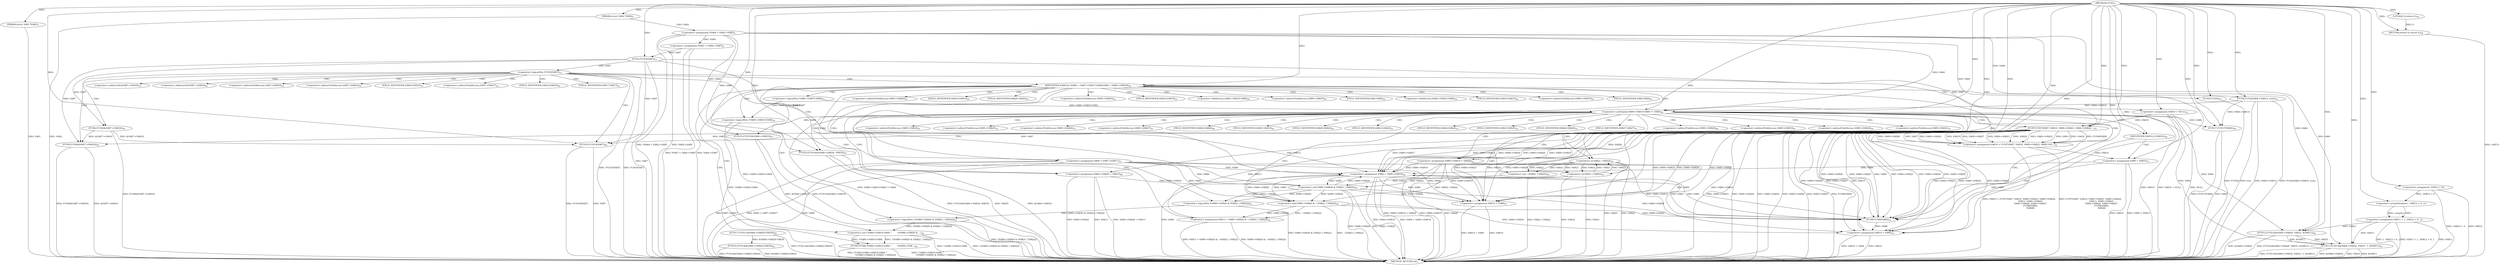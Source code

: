 digraph "FUN1" {  
"8" [label = <(METHOD,FUN1)<SUB>1</SUB>> ]
"209" [label = <(METHOD_RETURN,int)<SUB>1</SUB>> ]
"9" [label = <(PARAM,struct VAR1 *VAR1)<SUB>1</SUB>> ]
"10" [label = <(PARAM,struct VAR2 *VAR2)<SUB>1</SUB>> ]
"13" [label = <(&lt;operator&gt;.assignment,*VAR4 = VAR2-&gt;VAR5)<SUB>3</SUB>> ]
"19" [label = <(&lt;operator&gt;.assignment,*VAR7 = VAR4-&gt;VAR7)<SUB>4</SUB>> ]
"27" [label = <(&lt;operator&gt;.assignment,VAR11 = { .VAR12 = 0, })<SUB>7</SUB>> ]
"35" [label = <(FUN2,FUN2(VAR4-&gt;VAR14, true))<SUB>10</SUB>> ]
"46" [label = <(FUN4,FUN4(&amp;VAR7-&gt;VAR16))<SUB>16</SUB>> ]
"51" [label = <(&lt;operator&gt;.assignment,VAR10 = NULL)<SUB>21</SUB>> ]
"155" [label = <(FUN9,FUN9(&amp;VAR7-&gt;VAR16))<SUB>45</SUB>> ]
"160" [label = <(FUN10,FUN10(VAR7))<SUB>46</SUB>> ]
"163" [label = <(FUN11,FUN11(&amp;VAR4-&gt;VAR29.VAR30))<SUB>49</SUB>> ]
"170" [label = <(FUN12,FUN12(&amp;VAR4-&gt;VAR29, VAR31, &amp;VAR11))<SUB>50</SUB>> ]
"178" [label = <(FUN13,FUN13(&amp;VAR4-&gt;VAR32, VAR31, 1, &amp;VAR11))<SUB>51</SUB>> ]
"187" [label = <(FUN14,FUN14(&amp;VAR4-&gt;VAR29.VAR30))<SUB>52</SUB>> ]
"194" [label = <(FUN15,FUN15(&amp;VAR4-&gt;VAR33))<SUB>55</SUB>> ]
"199" [label = <(FUN16,FUN16(&amp;VAR4-&gt;VAR34, VAR35))<SUB>57</SUB>> ]
"205" [label = <(FUN17,FUN17(VAR4))<SUB>58</SUB>> ]
"207" [label = <(RETURN,return 0;,return 0;)<SUB>59</SUB>> ]
"41" [label = <(&lt;operator&gt;.logicalNot,!FUN3(VAR7))<SUB>12</SUB>> ]
"61" [label = <(IDENTIFIER,VAR9,for (VAR9 = VAR7-&gt;VAR17;VAR9;VAR9 = VAR9-&gt;VAR18))<SUB>22</SUB>> ]
"62" [label = <(&lt;operator&gt;.assignment,VAR9 = VAR9-&gt;VAR18)<SUB>22</SUB>> ]
"208" [label = <(LITERAL,0,return 0;)<SUB>59</SUB>> ]
"29" [label = <(&lt;operator&gt;.arrayInitializer,{ .VAR12 = 0, })<SUB>7</SUB>> ]
"56" [label = <(&lt;operator&gt;.assignment,VAR9 = VAR7-&gt;VAR17)<SUB>22</SUB>> ]
"68" [label = <(FUN5,FUN5())<SUB>23</SUB>> ]
"69" [label = <(FUN6,FUN6(!!VAR9-&gt;VAR19.VAR4 ^
		       !!(VAR9-&gt;VAR...)<SUB>24</SUB>> ]
"100" [label = <(&lt;operator&gt;.assignment,VAR13 = VAR9-&gt;VAR20 &amp; ~(VAR21 | VAR22))<SUB>30</SUB>> ]
"110" [label = <(&lt;operator&gt;.assignment,VAR10 = FUN7(VAR7, VAR10, VAR9-&gt;VAR23, VAR9-&gt;VA...)<SUB>31</SUB>> ]
"145" [label = <(&lt;operator&gt;.assignment,VAR9-&gt;VAR20 = VAR13)<SUB>40</SUB>> ]
"150" [label = <(&lt;operator&gt;.assignment,VAR9-&gt;VAR19 = VAR28)<SUB>41</SUB>> ]
"31" [label = <(&lt;operator&gt;.assignment,.VAR12 = 0)<SUB>7</SUB>> ]
"42" [label = <(FUN3,FUN3(VAR7))<SUB>12</SUB>> ]
"88" [label = <(&lt;operator&gt;.notEquals,VAR9-&gt;VAR19.VAR4 != VAR4)<SUB>26</SUB>> ]
"135" [label = <(IDENTIFIER,VAR10,if (VAR10))<SUB>36</SUB>> ]
"70" [label = <(&lt;operator&gt;.xor,!!VAR9-&gt;VAR19.VAR4 ^
		       !!(VAR9-&gt;VAR20 &amp; ...)<SUB>24</SUB>> ]
"96" [label = <(&lt;operator&gt;.assignment,VAR10 = VAR9)<SUB>27</SUB>> ]
"102" [label = <(&lt;operator&gt;.and,VAR9-&gt;VAR20 &amp; ~(VAR21 | VAR22))<SUB>30</SUB>> ]
"112" [label = <(FUN7,FUN7(VAR7, VAR10, VAR9-&gt;VAR23, VAR9-&gt;VAR24,
			...)<SUB>31</SUB>> ]
"137" [label = <(&lt;operator&gt;.assignment,VAR9 = VAR10)<SUB>37</SUB>> ]
"71" [label = <(&lt;operator&gt;.logicalNot,!!VAR9-&gt;VAR19.VAR4)<SUB>24</SUB>> ]
"78" [label = <(&lt;operator&gt;.logicalNot,!!(VAR9-&gt;VAR20 &amp; (VAR21 | VAR22)))<SUB>25</SUB>> ]
"106" [label = <(&lt;operator&gt;.not,~(VAR21 | VAR22))<SUB>30</SUB>> ]
"131" [label = <(FUN8,FUN8(VAR9))<SUB>34</SUB>> ]
"142" [label = <(&lt;operator&gt;.assignment,VAR10 = VAR9)<SUB>39</SUB>> ]
"72" [label = <(&lt;operator&gt;.logicalNot,!VAR9-&gt;VAR19.VAR4)<SUB>24</SUB>> ]
"79" [label = <(&lt;operator&gt;.logicalNot,!(VAR9-&gt;VAR20 &amp; (VAR21 | VAR22)))<SUB>25</SUB>> ]
"107" [label = <(&lt;operator&gt;.or,VAR21 | VAR22)<SUB>30</SUB>> ]
"80" [label = <(&lt;operator&gt;.and,VAR9-&gt;VAR20 &amp; (VAR21 | VAR22))<SUB>25</SUB>> ]
"84" [label = <(&lt;operator&gt;.or,VAR21 | VAR22)<SUB>25</SUB>> ]
"47" [label = <(&lt;operator&gt;.addressOf,&amp;VAR7-&gt;VAR16)<SUB>16</SUB>> ]
"156" [label = <(&lt;operator&gt;.addressOf,&amp;VAR7-&gt;VAR16)<SUB>45</SUB>> ]
"48" [label = <(&lt;operator&gt;.indirectFieldAccess,VAR7-&gt;VAR16)<SUB>16</SUB>> ]
"64" [label = <(&lt;operator&gt;.indirectFieldAccess,VAR9-&gt;VAR18)<SUB>22</SUB>> ]
"157" [label = <(&lt;operator&gt;.indirectFieldAccess,VAR7-&gt;VAR16)<SUB>45</SUB>> ]
"50" [label = <(FIELD_IDENTIFIER,VAR16,VAR16)<SUB>16</SUB>> ]
"58" [label = <(&lt;operator&gt;.indirectFieldAccess,VAR7-&gt;VAR17)<SUB>22</SUB>> ]
"66" [label = <(FIELD_IDENTIFIER,VAR18,VAR18)<SUB>22</SUB>> ]
"146" [label = <(&lt;operator&gt;.indirectFieldAccess,VAR9-&gt;VAR20)<SUB>40</SUB>> ]
"151" [label = <(&lt;operator&gt;.indirectFieldAccess,VAR9-&gt;VAR19)<SUB>41</SUB>> ]
"159" [label = <(FIELD_IDENTIFIER,VAR16,VAR16)<SUB>45</SUB>> ]
"60" [label = <(FIELD_IDENTIFIER,VAR17,VAR17)<SUB>22</SUB>> ]
"89" [label = <(&lt;operator&gt;.fieldAccess,VAR9-&gt;VAR19.VAR4)<SUB>26</SUB>> ]
"103" [label = <(&lt;operator&gt;.indirectFieldAccess,VAR9-&gt;VAR20)<SUB>30</SUB>> ]
"115" [label = <(&lt;operator&gt;.indirectFieldAccess,VAR9-&gt;VAR23)<SUB>31</SUB>> ]
"118" [label = <(&lt;operator&gt;.indirectFieldAccess,VAR9-&gt;VAR24)<SUB>31</SUB>> ]
"122" [label = <(&lt;operator&gt;.indirectFieldAccess,VAR9-&gt;VAR25)<SUB>32</SUB>> ]
"125" [label = <(&lt;operator&gt;.indirectFieldAccess,VAR9-&gt;VAR26)<SUB>33</SUB>> ]
"128" [label = <(&lt;operator&gt;.indirectFieldAccess,VAR9-&gt;VAR27)<SUB>33</SUB>> ]
"148" [label = <(FIELD_IDENTIFIER,VAR20,VAR20)<SUB>40</SUB>> ]
"153" [label = <(FIELD_IDENTIFIER,VAR19,VAR19)<SUB>41</SUB>> ]
"90" [label = <(&lt;operator&gt;.indirectFieldAccess,VAR9-&gt;VAR19)<SUB>26</SUB>> ]
"93" [label = <(FIELD_IDENTIFIER,VAR4,VAR4)<SUB>26</SUB>> ]
"105" [label = <(FIELD_IDENTIFIER,VAR20,VAR20)<SUB>30</SUB>> ]
"117" [label = <(FIELD_IDENTIFIER,VAR23,VAR23)<SUB>31</SUB>> ]
"120" [label = <(FIELD_IDENTIFIER,VAR24,VAR24)<SUB>31</SUB>> ]
"124" [label = <(FIELD_IDENTIFIER,VAR25,VAR25)<SUB>32</SUB>> ]
"127" [label = <(FIELD_IDENTIFIER,VAR26,VAR26)<SUB>33</SUB>> ]
"130" [label = <(FIELD_IDENTIFIER,VAR27,VAR27)<SUB>33</SUB>> ]
"73" [label = <(&lt;operator&gt;.fieldAccess,VAR9-&gt;VAR19.VAR4)<SUB>24</SUB>> ]
"92" [label = <(FIELD_IDENTIFIER,VAR19,VAR19)<SUB>26</SUB>> ]
"74" [label = <(&lt;operator&gt;.indirectFieldAccess,VAR9-&gt;VAR19)<SUB>24</SUB>> ]
"77" [label = <(FIELD_IDENTIFIER,VAR4,VAR4)<SUB>24</SUB>> ]
"81" [label = <(&lt;operator&gt;.indirectFieldAccess,VAR9-&gt;VAR20)<SUB>25</SUB>> ]
"76" [label = <(FIELD_IDENTIFIER,VAR19,VAR19)<SUB>24</SUB>> ]
"83" [label = <(FIELD_IDENTIFIER,VAR20,VAR20)<SUB>25</SUB>> ]
  "207" -> "209"  [ label = "DDG: &lt;RET&gt;"] 
  "9" -> "209"  [ label = "DDG: VAR1"] 
  "10" -> "209"  [ label = "DDG: VAR2"] 
  "13" -> "209"  [ label = "DDG: VAR2-&gt;VAR5"] 
  "13" -> "209"  [ label = "DDG: *VAR4 = VAR2-&gt;VAR5"] 
  "19" -> "209"  [ label = "DDG: VAR4-&gt;VAR7"] 
  "19" -> "209"  [ label = "DDG: *VAR7 = VAR4-&gt;VAR7"] 
  "27" -> "209"  [ label = "DDG: VAR11"] 
  "31" -> "209"  [ label = "DDG: .VAR12 = 0"] 
  "27" -> "209"  [ label = "DDG: { .VAR12 = 0, }"] 
  "27" -> "209"  [ label = "DDG: VAR11 = { .VAR12 = 0, }"] 
  "35" -> "209"  [ label = "DDG: VAR4-&gt;VAR14"] 
  "35" -> "209"  [ label = "DDG: FUN2(VAR4-&gt;VAR14, true)"] 
  "42" -> "209"  [ label = "DDG: VAR7"] 
  "41" -> "209"  [ label = "DDG: FUN3(VAR7)"] 
  "41" -> "209"  [ label = "DDG: !FUN3(VAR7)"] 
  "46" -> "209"  [ label = "DDG: FUN4(&amp;VAR7-&gt;VAR16)"] 
  "51" -> "209"  [ label = "DDG: VAR10"] 
  "51" -> "209"  [ label = "DDG: VAR10 = NULL"] 
  "56" -> "209"  [ label = "DDG: VAR9"] 
  "56" -> "209"  [ label = "DDG: VAR7-&gt;VAR17"] 
  "56" -> "209"  [ label = "DDG: VAR9 = VAR7-&gt;VAR17"] 
  "155" -> "209"  [ label = "DDG: &amp;VAR7-&gt;VAR16"] 
  "155" -> "209"  [ label = "DDG: FUN9(&amp;VAR7-&gt;VAR16)"] 
  "160" -> "209"  [ label = "DDG: VAR7"] 
  "160" -> "209"  [ label = "DDG: FUN10(VAR7)"] 
  "68" -> "209"  [ label = "DDG: FUN5()"] 
  "71" -> "209"  [ label = "DDG: !VAR9-&gt;VAR19.VAR4"] 
  "70" -> "209"  [ label = "DDG: !!VAR9-&gt;VAR19.VAR4"] 
  "80" -> "209"  [ label = "DDG: VAR9-&gt;VAR20"] 
  "84" -> "209"  [ label = "DDG: VAR21"] 
  "84" -> "209"  [ label = "DDG: VAR22"] 
  "80" -> "209"  [ label = "DDG: VAR21 | VAR22"] 
  "79" -> "209"  [ label = "DDG: VAR9-&gt;VAR20 &amp; (VAR21 | VAR22)"] 
  "78" -> "209"  [ label = "DDG: !(VAR9-&gt;VAR20 &amp; (VAR21 | VAR22))"] 
  "70" -> "209"  [ label = "DDG: !!(VAR9-&gt;VAR20 &amp; (VAR21 | VAR22))"] 
  "69" -> "209"  [ label = "DDG: !!VAR9-&gt;VAR19.VAR4 ^
		       !!(VAR9-&gt;VAR20 &amp; (VAR21 | VAR22))"] 
  "69" -> "209"  [ label = "DDG: FUN6(!!VAR9-&gt;VAR19.VAR4 ^
		       !!(VAR9-&gt;VAR20 &amp; (VAR21 | VAR22)))"] 
  "88" -> "209"  [ label = "DDG: VAR9-&gt;VAR19.VAR4 != VAR4"] 
  "107" -> "209"  [ label = "DDG: VAR21"] 
  "107" -> "209"  [ label = "DDG: VAR22"] 
  "106" -> "209"  [ label = "DDG: VAR21 | VAR22"] 
  "102" -> "209"  [ label = "DDG: ~(VAR21 | VAR22)"] 
  "100" -> "209"  [ label = "DDG: VAR9-&gt;VAR20 &amp; ~(VAR21 | VAR22)"] 
  "100" -> "209"  [ label = "DDG: VAR13 = VAR9-&gt;VAR20 &amp; ~(VAR21 | VAR22)"] 
  "112" -> "209"  [ label = "DDG: VAR9-&gt;VAR23"] 
  "112" -> "209"  [ label = "DDG: VAR9-&gt;VAR24"] 
  "112" -> "209"  [ label = "DDG: VAR9-&gt;VAR25"] 
  "112" -> "209"  [ label = "DDG: VAR9-&gt;VAR26"] 
  "112" -> "209"  [ label = "DDG: VAR9-&gt;VAR27"] 
  "112" -> "209"  [ label = "DDG: FUN8(VAR9)"] 
  "110" -> "209"  [ label = "DDG: FUN7(VAR7, VAR10, VAR9-&gt;VAR23, VAR9-&gt;VAR24,
				 VAR13, VAR9-&gt;VAR25,
				 VAR9-&gt;VAR26, VAR9-&gt;VAR27,
				 FUN8(VAR9),
				 VAR28)"] 
  "110" -> "209"  [ label = "DDG: VAR10 = FUN7(VAR7, VAR10, VAR9-&gt;VAR23, VAR9-&gt;VAR24,
				 VAR13, VAR9-&gt;VAR25,
				 VAR9-&gt;VAR26, VAR9-&gt;VAR27,
				 FUN8(VAR9),
				 VAR28)"] 
  "142" -> "209"  [ label = "DDG: VAR10"] 
  "142" -> "209"  [ label = "DDG: VAR10 = VAR9"] 
  "137" -> "209"  [ label = "DDG: VAR10"] 
  "137" -> "209"  [ label = "DDG: VAR9 = VAR10"] 
  "145" -> "209"  [ label = "DDG: VAR9-&gt;VAR20"] 
  "145" -> "209"  [ label = "DDG: VAR13"] 
  "145" -> "209"  [ label = "DDG: VAR9-&gt;VAR20 = VAR13"] 
  "150" -> "209"  [ label = "DDG: VAR9-&gt;VAR19"] 
  "150" -> "209"  [ label = "DDG: VAR28"] 
  "150" -> "209"  [ label = "DDG: VAR9-&gt;VAR19 = VAR28"] 
  "96" -> "209"  [ label = "DDG: VAR10"] 
  "96" -> "209"  [ label = "DDG: VAR10 = VAR9"] 
  "62" -> "209"  [ label = "DDG: VAR9"] 
  "62" -> "209"  [ label = "DDG: VAR9-&gt;VAR18"] 
  "62" -> "209"  [ label = "DDG: VAR9 = VAR9-&gt;VAR18"] 
  "163" -> "209"  [ label = "DDG: FUN11(&amp;VAR4-&gt;VAR29.VAR30)"] 
  "170" -> "209"  [ label = "DDG: &amp;VAR4-&gt;VAR29"] 
  "170" -> "209"  [ label = "DDG: FUN12(&amp;VAR4-&gt;VAR29, VAR31, &amp;VAR11)"] 
  "178" -> "209"  [ label = "DDG: &amp;VAR4-&gt;VAR32"] 
  "178" -> "209"  [ label = "DDG: VAR31"] 
  "178" -> "209"  [ label = "DDG: &amp;VAR11"] 
  "178" -> "209"  [ label = "DDG: FUN13(&amp;VAR4-&gt;VAR32, VAR31, 1, &amp;VAR11)"] 
  "187" -> "209"  [ label = "DDG: &amp;VAR4-&gt;VAR29.VAR30"] 
  "187" -> "209"  [ label = "DDG: FUN14(&amp;VAR4-&gt;VAR29.VAR30)"] 
  "194" -> "209"  [ label = "DDG: &amp;VAR4-&gt;VAR33"] 
  "194" -> "209"  [ label = "DDG: FUN15(&amp;VAR4-&gt;VAR33)"] 
  "199" -> "209"  [ label = "DDG: &amp;VAR4-&gt;VAR34"] 
  "199" -> "209"  [ label = "DDG: FUN16(&amp;VAR4-&gt;VAR34, VAR35)"] 
  "205" -> "209"  [ label = "DDG: VAR4"] 
  "205" -> "209"  [ label = "DDG: FUN17(VAR4)"] 
  "35" -> "209"  [ label = "DDG: true"] 
  "199" -> "209"  [ label = "DDG: VAR35"] 
  "31" -> "209"  [ label = "DDG: VAR12"] 
  "51" -> "209"  [ label = "DDG: NULL"] 
  "8" -> "9"  [ label = "DDG: "] 
  "8" -> "10"  [ label = "DDG: "] 
  "10" -> "13"  [ label = "DDG: VAR2"] 
  "13" -> "19"  [ label = "DDG: VAR4"] 
  "29" -> "27"  [ label = "DDG: &lt;empty&gt;"] 
  "29" -> "27"  [ label = "DDG: "] 
  "8" -> "51"  [ label = "DDG: "] 
  "208" -> "207"  [ label = "DDG: 0"] 
  "8" -> "207"  [ label = "DDG: "] 
  "13" -> "35"  [ label = "DDG: VAR4"] 
  "8" -> "35"  [ label = "DDG: "] 
  "42" -> "46"  [ label = "DDG: VAR7"] 
  "8" -> "61"  [ label = "DDG: "] 
  "137" -> "62"  [ label = "DDG: VAR9"] 
  "102" -> "62"  [ label = "DDG: VAR9-&gt;VAR20"] 
  "112" -> "62"  [ label = "DDG: VAR9-&gt;VAR23"] 
  "112" -> "62"  [ label = "DDG: VAR9-&gt;VAR24"] 
  "112" -> "62"  [ label = "DDG: VAR9-&gt;VAR25"] 
  "112" -> "62"  [ label = "DDG: VAR9-&gt;VAR26"] 
  "112" -> "62"  [ label = "DDG: VAR9-&gt;VAR27"] 
  "131" -> "62"  [ label = "DDG: VAR9"] 
  "150" -> "62"  [ label = "DDG: VAR9-&gt;VAR19"] 
  "8" -> "62"  [ label = "DDG: "] 
  "56" -> "62"  [ label = "DDG: VAR9"] 
  "80" -> "62"  [ label = "DDG: VAR9-&gt;VAR20"] 
  "46" -> "155"  [ label = "DDG: &amp;VAR7-&gt;VAR16"] 
  "42" -> "155"  [ label = "DDG: VAR7"] 
  "112" -> "155"  [ label = "DDG: VAR7"] 
  "42" -> "160"  [ label = "DDG: VAR7"] 
  "112" -> "160"  [ label = "DDG: VAR7"] 
  "8" -> "160"  [ label = "DDG: "] 
  "46" -> "160"  [ label = "DDG: &amp;VAR7-&gt;VAR16"] 
  "13" -> "170"  [ label = "DDG: VAR4"] 
  "88" -> "170"  [ label = "DDG: VAR4"] 
  "8" -> "170"  [ label = "DDG: "] 
  "27" -> "170"  [ label = "DDG: VAR11"] 
  "13" -> "178"  [ label = "DDG: VAR4"] 
  "88" -> "178"  [ label = "DDG: VAR4"] 
  "170" -> "178"  [ label = "DDG: VAR31"] 
  "8" -> "178"  [ label = "DDG: "] 
  "170" -> "178"  [ label = "DDG: &amp;VAR11"] 
  "27" -> "178"  [ label = "DDG: VAR11"] 
  "163" -> "187"  [ label = "DDG: &amp;VAR4-&gt;VAR29.VAR30"] 
  "13" -> "194"  [ label = "DDG: VAR4"] 
  "88" -> "194"  [ label = "DDG: VAR4"] 
  "13" -> "199"  [ label = "DDG: VAR4"] 
  "88" -> "199"  [ label = "DDG: VAR4"] 
  "8" -> "199"  [ label = "DDG: "] 
  "13" -> "205"  [ label = "DDG: VAR4"] 
  "35" -> "205"  [ label = "DDG: VAR4-&gt;VAR14"] 
  "88" -> "205"  [ label = "DDG: VAR4"] 
  "8" -> "205"  [ label = "DDG: "] 
  "8" -> "208"  [ label = "DDG: "] 
  "31" -> "29"  [ label = "DDG: .VAR12 = 0"] 
  "8" -> "29"  [ label = "DDG: "] 
  "42" -> "41"  [ label = "DDG: VAR7"] 
  "42" -> "56"  [ label = "DDG: VAR7"] 
  "8" -> "68"  [ label = "DDG: "] 
  "102" -> "100"  [ label = "DDG: VAR9-&gt;VAR20"] 
  "102" -> "100"  [ label = "DDG: ~(VAR21 | VAR22)"] 
  "112" -> "110"  [ label = "DDG: VAR9-&gt;VAR27"] 
  "112" -> "110"  [ label = "DDG: VAR9-&gt;VAR23"] 
  "112" -> "110"  [ label = "DDG: VAR28"] 
  "112" -> "110"  [ label = "DDG: VAR9-&gt;VAR25"] 
  "112" -> "110"  [ label = "DDG: VAR13"] 
  "112" -> "110"  [ label = "DDG: VAR10"] 
  "112" -> "110"  [ label = "DDG: VAR9-&gt;VAR24"] 
  "112" -> "110"  [ label = "DDG: FUN8(VAR9)"] 
  "112" -> "110"  [ label = "DDG: VAR9-&gt;VAR26"] 
  "112" -> "110"  [ label = "DDG: VAR7"] 
  "112" -> "145"  [ label = "DDG: VAR13"] 
  "8" -> "145"  [ label = "DDG: "] 
  "112" -> "150"  [ label = "DDG: VAR28"] 
  "8" -> "150"  [ label = "DDG: "] 
  "8" -> "31"  [ label = "DDG: "] 
  "19" -> "42"  [ label = "DDG: VAR7"] 
  "8" -> "42"  [ label = "DDG: "] 
  "70" -> "69"  [ label = "DDG: !!VAR9-&gt;VAR19.VAR4"] 
  "70" -> "69"  [ label = "DDG: !!(VAR9-&gt;VAR20 &amp; (VAR21 | VAR22))"] 
  "8" -> "135"  [ label = "DDG: "] 
  "71" -> "70"  [ label = "DDG: !VAR9-&gt;VAR19.VAR4"] 
  "78" -> "70"  [ label = "DDG: !(VAR9-&gt;VAR20 &amp; (VAR21 | VAR22))"] 
  "72" -> "88"  [ label = "DDG: VAR9-&gt;VAR19.VAR4"] 
  "13" -> "88"  [ label = "DDG: VAR4"] 
  "35" -> "88"  [ label = "DDG: VAR4-&gt;VAR14"] 
  "8" -> "88"  [ label = "DDG: "] 
  "56" -> "96"  [ label = "DDG: VAR9"] 
  "80" -> "96"  [ label = "DDG: VAR9-&gt;VAR20"] 
  "112" -> "96"  [ label = "DDG: VAR9-&gt;VAR23"] 
  "112" -> "96"  [ label = "DDG: VAR9-&gt;VAR24"] 
  "112" -> "96"  [ label = "DDG: VAR9-&gt;VAR25"] 
  "112" -> "96"  [ label = "DDG: VAR9-&gt;VAR26"] 
  "112" -> "96"  [ label = "DDG: VAR9-&gt;VAR27"] 
  "150" -> "96"  [ label = "DDG: VAR9-&gt;VAR19"] 
  "62" -> "96"  [ label = "DDG: VAR9"] 
  "8" -> "96"  [ label = "DDG: "] 
  "56" -> "102"  [ label = "DDG: VAR9"] 
  "80" -> "102"  [ label = "DDG: VAR9-&gt;VAR20"] 
  "62" -> "102"  [ label = "DDG: VAR9"] 
  "106" -> "102"  [ label = "DDG: VAR21 | VAR22"] 
  "42" -> "112"  [ label = "DDG: VAR7"] 
  "8" -> "112"  [ label = "DDG: "] 
  "51" -> "112"  [ label = "DDG: VAR10"] 
  "142" -> "112"  [ label = "DDG: VAR10"] 
  "96" -> "112"  [ label = "DDG: VAR10"] 
  "110" -> "112"  [ label = "DDG: VAR10"] 
  "131" -> "112"  [ label = "DDG: VAR9"] 
  "100" -> "112"  [ label = "DDG: VAR13"] 
  "110" -> "137"  [ label = "DDG: VAR10"] 
  "8" -> "137"  [ label = "DDG: "] 
  "72" -> "71"  [ label = "DDG: VAR9-&gt;VAR19.VAR4"] 
  "79" -> "78"  [ label = "DDG: VAR9-&gt;VAR20 &amp; (VAR21 | VAR22)"] 
  "107" -> "106"  [ label = "DDG: VAR21"] 
  "107" -> "106"  [ label = "DDG: VAR22"] 
  "56" -> "131"  [ label = "DDG: VAR9"] 
  "102" -> "131"  [ label = "DDG: VAR9-&gt;VAR20"] 
  "112" -> "131"  [ label = "DDG: VAR9-&gt;VAR23"] 
  "112" -> "131"  [ label = "DDG: VAR9-&gt;VAR24"] 
  "112" -> "131"  [ label = "DDG: VAR9-&gt;VAR25"] 
  "112" -> "131"  [ label = "DDG: VAR9-&gt;VAR26"] 
  "112" -> "131"  [ label = "DDG: VAR9-&gt;VAR27"] 
  "150" -> "131"  [ label = "DDG: VAR9-&gt;VAR19"] 
  "62" -> "131"  [ label = "DDG: VAR9"] 
  "8" -> "131"  [ label = "DDG: "] 
  "137" -> "131"  [ label = "DDG: VAR9"] 
  "80" -> "131"  [ label = "DDG: VAR9-&gt;VAR20"] 
  "102" -> "142"  [ label = "DDG: VAR9-&gt;VAR20"] 
  "112" -> "142"  [ label = "DDG: VAR9-&gt;VAR23"] 
  "112" -> "142"  [ label = "DDG: VAR9-&gt;VAR24"] 
  "112" -> "142"  [ label = "DDG: VAR9-&gt;VAR25"] 
  "112" -> "142"  [ label = "DDG: VAR9-&gt;VAR26"] 
  "112" -> "142"  [ label = "DDG: VAR9-&gt;VAR27"] 
  "131" -> "142"  [ label = "DDG: VAR9"] 
  "150" -> "142"  [ label = "DDG: VAR9-&gt;VAR19"] 
  "8" -> "142"  [ label = "DDG: "] 
  "80" -> "79"  [ label = "DDG: VAR9-&gt;VAR20"] 
  "80" -> "79"  [ label = "DDG: VAR21 | VAR22"] 
  "84" -> "107"  [ label = "DDG: VAR21"] 
  "8" -> "107"  [ label = "DDG: "] 
  "84" -> "107"  [ label = "DDG: VAR22"] 
  "56" -> "80"  [ label = "DDG: VAR9"] 
  "145" -> "80"  [ label = "DDG: VAR9-&gt;VAR20"] 
  "62" -> "80"  [ label = "DDG: VAR9"] 
  "84" -> "80"  [ label = "DDG: VAR21"] 
  "84" -> "80"  [ label = "DDG: VAR22"] 
  "107" -> "84"  [ label = "DDG: VAR21"] 
  "8" -> "84"  [ label = "DDG: "] 
  "107" -> "84"  [ label = "DDG: VAR22"] 
  "41" -> "60"  [ label = "CDG: "] 
  "41" -> "51"  [ label = "CDG: "] 
  "41" -> "56"  [ label = "CDG: "] 
  "41" -> "50"  [ label = "CDG: "] 
  "41" -> "58"  [ label = "CDG: "] 
  "41" -> "61"  [ label = "CDG: "] 
  "41" -> "155"  [ label = "CDG: "] 
  "41" -> "47"  [ label = "CDG: "] 
  "41" -> "160"  [ label = "CDG: "] 
  "41" -> "48"  [ label = "CDG: "] 
  "41" -> "46"  [ label = "CDG: "] 
  "41" -> "157"  [ label = "CDG: "] 
  "41" -> "159"  [ label = "CDG: "] 
  "41" -> "156"  [ label = "CDG: "] 
  "61" -> "68"  [ label = "CDG: "] 
  "61" -> "73"  [ label = "CDG: "] 
  "61" -> "77"  [ label = "CDG: "] 
  "61" -> "64"  [ label = "CDG: "] 
  "61" -> "81"  [ label = "CDG: "] 
  "61" -> "84"  [ label = "CDG: "] 
  "61" -> "69"  [ label = "CDG: "] 
  "61" -> "74"  [ label = "CDG: "] 
  "61" -> "92"  [ label = "CDG: "] 
  "61" -> "76"  [ label = "CDG: "] 
  "61" -> "93"  [ label = "CDG: "] 
  "61" -> "90"  [ label = "CDG: "] 
  "61" -> "79"  [ label = "CDG: "] 
  "61" -> "80"  [ label = "CDG: "] 
  "61" -> "61"  [ label = "CDG: "] 
  "61" -> "88"  [ label = "CDG: "] 
  "61" -> "70"  [ label = "CDG: "] 
  "61" -> "89"  [ label = "CDG: "] 
  "61" -> "66"  [ label = "CDG: "] 
  "61" -> "72"  [ label = "CDG: "] 
  "61" -> "83"  [ label = "CDG: "] 
  "61" -> "71"  [ label = "CDG: "] 
  "61" -> "78"  [ label = "CDG: "] 
  "61" -> "62"  [ label = "CDG: "] 
  "88" -> "107"  [ label = "CDG: "] 
  "88" -> "115"  [ label = "CDG: "] 
  "88" -> "96"  [ label = "CDG: "] 
  "88" -> "120"  [ label = "CDG: "] 
  "88" -> "145"  [ label = "CDG: "] 
  "88" -> "146"  [ label = "CDG: "] 
  "88" -> "128"  [ label = "CDG: "] 
  "88" -> "102"  [ label = "CDG: "] 
  "88" -> "131"  [ label = "CDG: "] 
  "88" -> "103"  [ label = "CDG: "] 
  "88" -> "150"  [ label = "CDG: "] 
  "88" -> "151"  [ label = "CDG: "] 
  "88" -> "153"  [ label = "CDG: "] 
  "88" -> "112"  [ label = "CDG: "] 
  "88" -> "148"  [ label = "CDG: "] 
  "88" -> "130"  [ label = "CDG: "] 
  "88" -> "118"  [ label = "CDG: "] 
  "88" -> "100"  [ label = "CDG: "] 
  "88" -> "127"  [ label = "CDG: "] 
  "88" -> "122"  [ label = "CDG: "] 
  "88" -> "106"  [ label = "CDG: "] 
  "88" -> "105"  [ label = "CDG: "] 
  "88" -> "135"  [ label = "CDG: "] 
  "88" -> "110"  [ label = "CDG: "] 
  "88" -> "117"  [ label = "CDG: "] 
  "88" -> "124"  [ label = "CDG: "] 
  "88" -> "125"  [ label = "CDG: "] 
  "135" -> "137"  [ label = "CDG: "] 
  "135" -> "142"  [ label = "CDG: "] 
}
